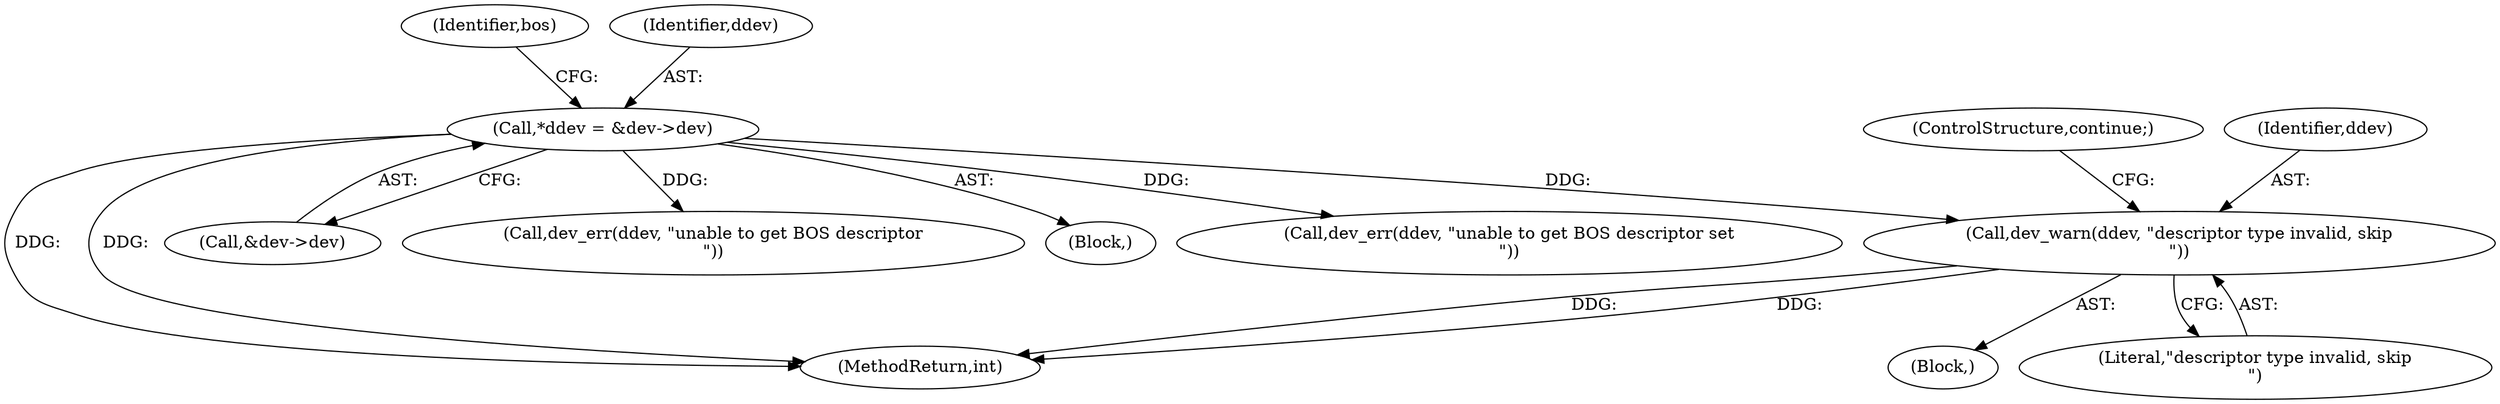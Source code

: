 digraph "0_linux_1c0edc3633b56000e18d82fc241e3995ca18a69e@pointer" {
"1000291" [label="(Call,dev_warn(ddev, \"descriptor type invalid, skip\n\"))"];
"1000107" [label="(Call,*ddev = &dev->dev)"];
"1000238" [label="(Call,dev_err(ddev, \"unable to get BOS descriptor set\n\"))"];
"1000294" [label="(ControlStructure,continue;)"];
"1000293" [label="(Literal,\"descriptor type invalid, skip\n\")"];
"1000109" [label="(Call,&dev->dev)"];
"1000365" [label="(MethodReturn,int)"];
"1000122" [label="(Identifier,bos)"];
"1000107" [label="(Call,*ddev = &dev->dev)"];
"1000146" [label="(Call,dev_err(ddev, \"unable to get BOS descriptor\n\"))"];
"1000290" [label="(Block,)"];
"1000292" [label="(Identifier,ddev)"];
"1000105" [label="(Block,)"];
"1000291" [label="(Call,dev_warn(ddev, \"descriptor type invalid, skip\n\"))"];
"1000108" [label="(Identifier,ddev)"];
"1000291" -> "1000290"  [label="AST: "];
"1000291" -> "1000293"  [label="CFG: "];
"1000292" -> "1000291"  [label="AST: "];
"1000293" -> "1000291"  [label="AST: "];
"1000294" -> "1000291"  [label="CFG: "];
"1000291" -> "1000365"  [label="DDG: "];
"1000291" -> "1000365"  [label="DDG: "];
"1000107" -> "1000291"  [label="DDG: "];
"1000107" -> "1000105"  [label="AST: "];
"1000107" -> "1000109"  [label="CFG: "];
"1000108" -> "1000107"  [label="AST: "];
"1000109" -> "1000107"  [label="AST: "];
"1000122" -> "1000107"  [label="CFG: "];
"1000107" -> "1000365"  [label="DDG: "];
"1000107" -> "1000365"  [label="DDG: "];
"1000107" -> "1000146"  [label="DDG: "];
"1000107" -> "1000238"  [label="DDG: "];
}
